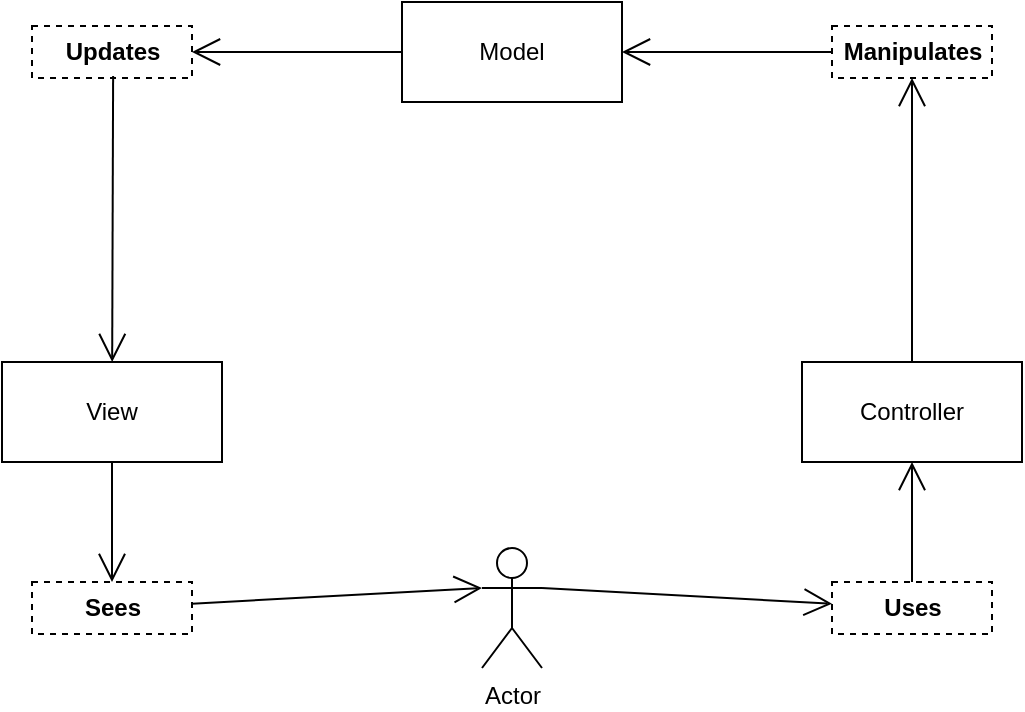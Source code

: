 <mxfile version="21.6.5" type="device">
  <diagram name="Страница 1" id="SqlgLSIcDOqj8CtiUacS">
    <mxGraphModel dx="1050" dy="638" grid="1" gridSize="10" guides="1" tooltips="1" connect="1" arrows="1" fold="1" page="1" pageScale="1" pageWidth="827" pageHeight="1169" math="0" shadow="0">
      <root>
        <mxCell id="0" />
        <mxCell id="1" parent="0" />
        <mxCell id="5A7wx29M2fm7drBg8C1p-1" value="Model" style="html=1;whiteSpace=wrap;" vertex="1" parent="1">
          <mxGeometry x="320" y="220" width="110" height="50" as="geometry" />
        </mxCell>
        <mxCell id="5A7wx29M2fm7drBg8C1p-2" value="Controller" style="html=1;whiteSpace=wrap;" vertex="1" parent="1">
          <mxGeometry x="520" y="400" width="110" height="50" as="geometry" />
        </mxCell>
        <mxCell id="5A7wx29M2fm7drBg8C1p-3" value="View" style="html=1;whiteSpace=wrap;" vertex="1" parent="1">
          <mxGeometry x="120" y="400" width="110" height="50" as="geometry" />
        </mxCell>
        <mxCell id="5A7wx29M2fm7drBg8C1p-4" value="Actor" style="shape=umlActor;verticalLabelPosition=bottom;verticalAlign=top;html=1;" vertex="1" parent="1">
          <mxGeometry x="360" y="493" width="30" height="60" as="geometry" />
        </mxCell>
        <mxCell id="5A7wx29M2fm7drBg8C1p-5" value="" style="endArrow=open;endFill=1;endSize=12;html=1;rounded=0;" edge="1" parent="1" source="5A7wx29M2fm7drBg8C1p-16" target="5A7wx29M2fm7drBg8C1p-2">
          <mxGeometry width="160" relative="1" as="geometry">
            <mxPoint x="430" y="510" as="sourcePoint" />
            <mxPoint x="590" y="510" as="targetPoint" />
          </mxGeometry>
        </mxCell>
        <mxCell id="5A7wx29M2fm7drBg8C1p-6" value="" style="endArrow=open;endFill=1;endSize=12;html=1;rounded=0;edgeStyle=orthogonalEdgeStyle;" edge="1" parent="1" source="5A7wx29M2fm7drBg8C1p-9" target="5A7wx29M2fm7drBg8C1p-1">
          <mxGeometry width="160" relative="1" as="geometry">
            <mxPoint x="490" y="330" as="sourcePoint" />
            <mxPoint x="650" y="330" as="targetPoint" />
            <Array as="points" />
          </mxGeometry>
        </mxCell>
        <mxCell id="5A7wx29M2fm7drBg8C1p-7" value="" style="endArrow=open;endFill=1;endSize=12;html=1;rounded=0;exitX=0.507;exitY=0.962;exitDx=0;exitDy=0;exitPerimeter=0;" edge="1" parent="1" source="5A7wx29M2fm7drBg8C1p-10" target="5A7wx29M2fm7drBg8C1p-3">
          <mxGeometry width="160" relative="1" as="geometry">
            <mxPoint x="220" y="310" as="sourcePoint" />
            <mxPoint x="380" y="310" as="targetPoint" />
          </mxGeometry>
        </mxCell>
        <mxCell id="5A7wx29M2fm7drBg8C1p-8" value="" style="endArrow=open;endFill=1;endSize=12;html=1;rounded=0;entryX=0;entryY=0.333;entryDx=0;entryDy=0;entryPerimeter=0;" edge="1" parent="1" source="5A7wx29M2fm7drBg8C1p-14" target="5A7wx29M2fm7drBg8C1p-4">
          <mxGeometry width="160" relative="1" as="geometry">
            <mxPoint x="230" y="360" as="sourcePoint" />
            <mxPoint x="390" y="360" as="targetPoint" />
          </mxGeometry>
        </mxCell>
        <mxCell id="5A7wx29M2fm7drBg8C1p-11" value="" style="endArrow=open;endFill=1;endSize=12;html=1;rounded=0;edgeStyle=orthogonalEdgeStyle;" edge="1" parent="1" source="5A7wx29M2fm7drBg8C1p-1" target="5A7wx29M2fm7drBg8C1p-10">
          <mxGeometry width="160" relative="1" as="geometry">
            <mxPoint x="320" y="245" as="sourcePoint" />
            <mxPoint x="175" y="400" as="targetPoint" />
          </mxGeometry>
        </mxCell>
        <mxCell id="5A7wx29M2fm7drBg8C1p-10" value="Updates" style="text;align=center;fontStyle=1;verticalAlign=middle;spacingLeft=3;spacingRight=3;strokeColor=default;rotatable=0;points=[[0,0.5],[1,0.5]];portConstraint=eastwest;html=1;dashed=1;" vertex="1" parent="1">
          <mxGeometry x="135" y="232" width="80" height="26" as="geometry" />
        </mxCell>
        <mxCell id="5A7wx29M2fm7drBg8C1p-12" value="" style="endArrow=open;endFill=1;endSize=12;html=1;rounded=0;edgeStyle=orthogonalEdgeStyle;" edge="1" parent="1" source="5A7wx29M2fm7drBg8C1p-2" target="5A7wx29M2fm7drBg8C1p-9">
          <mxGeometry width="160" relative="1" as="geometry">
            <mxPoint x="560" y="400" as="sourcePoint" />
            <mxPoint x="430" y="245" as="targetPoint" />
            <Array as="points">
              <mxPoint x="560" y="245" />
            </Array>
          </mxGeometry>
        </mxCell>
        <mxCell id="5A7wx29M2fm7drBg8C1p-9" value="Manipulates" style="text;align=center;fontStyle=1;verticalAlign=middle;spacingLeft=3;spacingRight=3;strokeColor=default;rotatable=0;points=[[0,0.5],[1,0.5]];portConstraint=eastwest;html=1;dashed=1;" vertex="1" parent="1">
          <mxGeometry x="535" y="232" width="80" height="26" as="geometry" />
        </mxCell>
        <mxCell id="5A7wx29M2fm7drBg8C1p-13" value="" style="endArrow=open;endFill=1;endSize=12;html=1;rounded=0;" edge="1" parent="1" source="5A7wx29M2fm7drBg8C1p-3" target="5A7wx29M2fm7drBg8C1p-14">
          <mxGeometry width="160" relative="1" as="geometry">
            <mxPoint x="230" y="437" as="sourcePoint" />
            <mxPoint x="375" y="470" as="targetPoint" />
          </mxGeometry>
        </mxCell>
        <mxCell id="5A7wx29M2fm7drBg8C1p-14" value="Sees" style="text;align=center;fontStyle=1;verticalAlign=middle;spacingLeft=3;spacingRight=3;strokeColor=default;rotatable=0;points=[[0,0.5],[1,0.5]];portConstraint=eastwest;html=1;dashed=1;" vertex="1" parent="1">
          <mxGeometry x="135" y="510" width="80" height="26" as="geometry" />
        </mxCell>
        <mxCell id="5A7wx29M2fm7drBg8C1p-15" value="" style="endArrow=open;endFill=1;endSize=12;html=1;rounded=0;exitX=1;exitY=0.333;exitDx=0;exitDy=0;exitPerimeter=0;" edge="1" parent="1" source="5A7wx29M2fm7drBg8C1p-4" target="5A7wx29M2fm7drBg8C1p-16">
          <mxGeometry width="160" relative="1" as="geometry">
            <mxPoint x="375" y="523" as="sourcePoint" />
            <mxPoint x="524" y="450" as="targetPoint" />
          </mxGeometry>
        </mxCell>
        <mxCell id="5A7wx29M2fm7drBg8C1p-16" value="Uses" style="text;align=center;fontStyle=1;verticalAlign=middle;spacingLeft=3;spacingRight=3;strokeColor=default;rotatable=0;points=[[0,0.5],[1,0.5]];portConstraint=eastwest;html=1;dashed=1;" vertex="1" parent="1">
          <mxGeometry x="535" y="510" width="80" height="26" as="geometry" />
        </mxCell>
      </root>
    </mxGraphModel>
  </diagram>
</mxfile>

